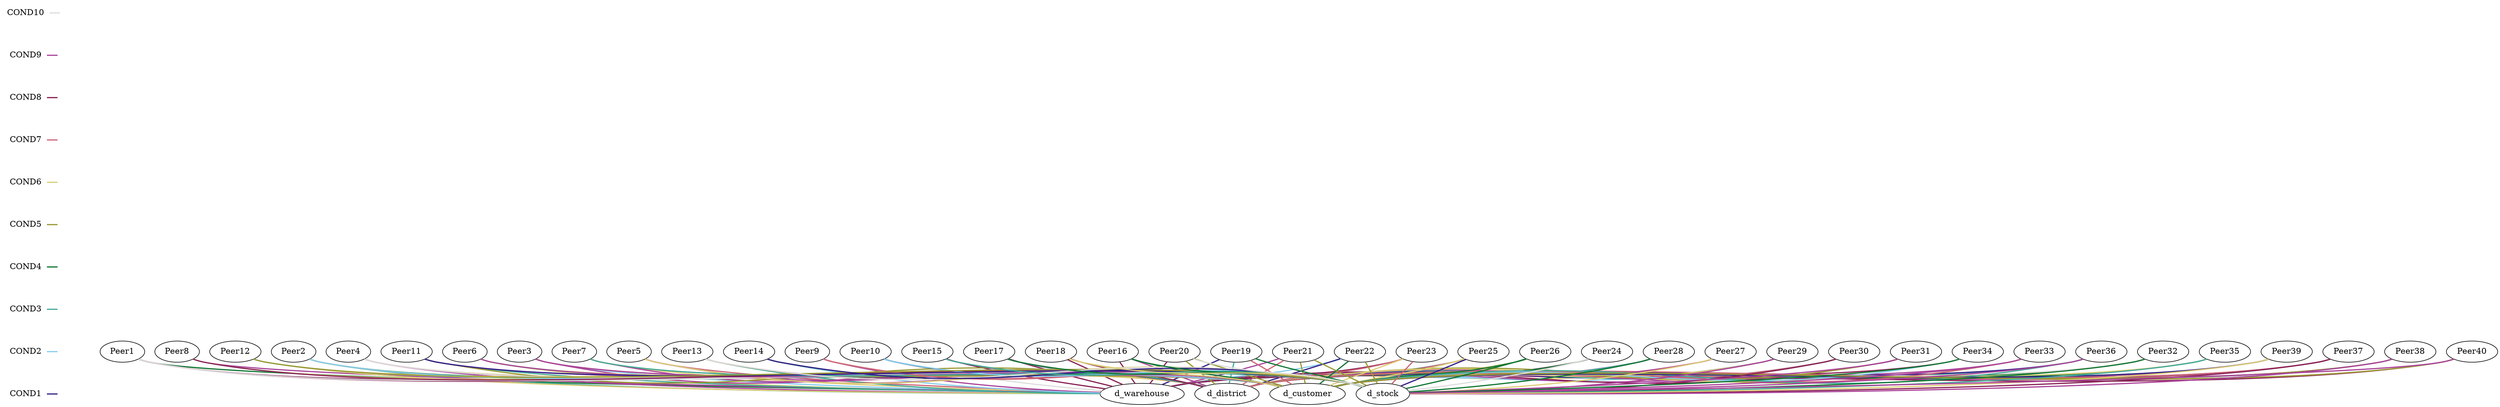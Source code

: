 graph {
	graph [rankdir=BT]
	{
		{
			rank=same rankdir=LR
			cond1 [label=COND1 shape=plaintext]
			ph_cond1 [label="" shape=plaintext]
			cond1 -- ph_cond1 [color="#332288" style=bold]
		}
		{
			rank=same rankdir=LR
			cond2 [label=COND2 shape=plaintext]
			ph_cond2 [label="" shape=plaintext]
			cond2 -- ph_cond2 [color="#88CCEE" style=bold]
		}
		{
			rank=same rankdir=LR
			cond3 [label=COND3 shape=plaintext]
			ph_cond3 [label="" shape=plaintext]
			cond3 -- ph_cond3 [color="#44AA99" style=bold]
		}
		{
			rank=same rankdir=LR
			cond4 [label=COND4 shape=plaintext]
			ph_cond4 [label="" shape=plaintext]
			cond4 -- ph_cond4 [color="#117733" style=bold]
		}
		{
			rank=same rankdir=LR
			cond5 [label=COND5 shape=plaintext]
			ph_cond5 [label="" shape=plaintext]
			cond5 -- ph_cond5 [color="#999933" style=bold]
		}
		{
			rank=same rankdir=LR
			cond6 [label=COND6 shape=plaintext]
			ph_cond6 [label="" shape=plaintext]
			cond6 -- ph_cond6 [color="#DDCC77" style=bold]
		}
		{
			rank=same rankdir=LR
			cond7 [label=COND7 shape=plaintext]
			ph_cond7 [label="" shape=plaintext]
			cond7 -- ph_cond7 [color="#CC6677" style=bold]
		}
		{
			rank=same rankdir=LR
			cond8 [label=COND8 shape=plaintext]
			ph_cond8 [label="" shape=plaintext]
			cond8 -- ph_cond8 [color="#882255" style=bold]
		}
		{
			rank=same rankdir=LR
			cond9 [label=COND9 shape=plaintext]
			ph_cond9 [label="" shape=plaintext]
			cond9 -- ph_cond9 [color="#AA4499" style=bold]
		}
		{
			rank=same rankdir=LR
			cond10 [label=COND10 shape=plaintext]
			ph_cond10 [label="" shape=plaintext]
			cond10 -- ph_cond10 [color="#DDDDDD" style=bold]
		}
		cond1 -- cond2 [style=invis]
		cond2 -- cond3 [style=invis]
		cond3 -- cond4 [style=invis]
		cond4 -- cond5 [style=invis]
		cond5 -- cond6 [style=invis]
		cond6 -- cond7 [style=invis]
		cond7 -- cond8 [style=invis]
		cond8 -- cond9 [style=invis]
		cond9 -- cond10 [style=invis]
	}
	Peer1
	Peer2
	Peer3
	Peer4
	Peer5
	Peer6
	Peer7
	Peer8
	Peer9
	Peer10
	Peer11
	Peer12
	Peer13
	Peer14
	Peer15
	Peer16
	Peer17
	Peer18
	Peer19
	Peer20
	Peer21
	Peer22
	Peer23
	Peer24
	Peer25
	Peer26
	Peer27
	Peer28
	Peer29
	Peer30
	Peer31
	Peer32
	Peer33
	Peer34
	Peer35
	Peer36
	Peer37
	Peer38
	Peer39
	Peer40
	d_warehouse
	d_warehouse -- Peer1 [color="#117733" style=bold]
	d_warehouse -- Peer2 [color="#44AA99" style=bold]
	d_warehouse -- Peer3 [color="#88CCEE" style=bold]
	d_warehouse -- Peer4 [color="#AA4499" style=bold]
	d_warehouse -- Peer5 [color="#CC6677" style=bold]
	d_warehouse -- Peer6 [color="#DDCC77" style=bold]
	d_warehouse -- Peer7 [color="#DDCC77" style=bold]
	d_warehouse -- Peer8 [color="#AA4499" style=bold]
	d_warehouse -- Peer9 [color="#AA4499" style=bold]
	d_warehouse -- Peer10 [color="#DDDDDD" style=bold]
	d_warehouse -- Peer11 [color="#44AA99" style=bold]
	d_warehouse -- Peer12 [color="#DDCC77" style=bold]
	d_warehouse -- Peer13 [color="#44AA99" style=bold]
	d_warehouse -- Peer14 [color="#88CCEE" style=bold]
	d_warehouse -- Peer15 [color="#882255" style=bold]
	d_warehouse -- Peer16 [color="#882255" style=bold]
	d_warehouse -- Peer17 [color="#882255" style=bold]
	d_warehouse -- Peer18 [color="#882255" style=bold]
	d_warehouse -- Peer19 [color="#332288" style=bold]
	d_warehouse -- Peer20 [color="#882255" style=bold]
	d_warehouse -- Peer21 [color="#AA4499" style=bold]
	d_warehouse -- Peer22 [color="#88CCEE" style=bold]
	d_warehouse -- Peer23 [color="#882255" style=bold]
	d_warehouse -- Peer24 [color="#DDCC77" style=bold]
	d_warehouse -- Peer25 [color="#44AA99" style=bold]
	d_warehouse -- Peer26 [color="#DDCC77" style=bold]
	d_warehouse -- Peer27 [color="#DDCC77" style=bold]
	d_warehouse -- Peer28 [color="#88CCEE" style=bold]
	d_warehouse -- Peer29 [color="#88CCEE" style=bold]
	d_warehouse -- Peer30 [color="#AA4499" style=bold]
	d_warehouse -- Peer31 [color="#882255" style=bold]
	d_warehouse -- Peer32 [color="#117733" style=bold]
	d_warehouse -- Peer33 [color="#AA4499" style=bold]
	d_warehouse -- Peer34 [color="#882255" style=bold]
	d_warehouse -- Peer35 [color="#117733" style=bold]
	d_warehouse -- Peer36 [color="#44AA99" style=bold]
	d_warehouse -- Peer37 [color="#CC6677" style=bold]
	d_warehouse -- Peer38 [color="#DDDDDD" style=bold]
	d_warehouse -- Peer39 [color="#AA4499" style=bold]
	d_warehouse -- Peer40 [color="#882255" style=bold]
	d_district
	d_district -- Peer1 [color="#882255" style=bold]
	d_district -- Peer2 [color="#117733" style=bold]
	d_district -- Peer3 [color="#AA4499" style=bold]
	d_district -- Peer4 [color="#DDCC77" style=bold]
	d_district -- Peer5 [color="#AA4499" style=bold]
	d_district -- Peer6 [color="#DDCC77" style=bold]
	d_district -- Peer7 [color="#AA4499" style=bold]
	d_district -- Peer8 [color="#DDCC77" style=bold]
	d_district -- Peer9 [color="#DDDDDD" style=bold]
	d_district -- Peer10 [color="#117733" style=bold]
	d_district -- Peer11 [color="#999933" style=bold]
	d_district -- Peer12 [color="#DDCC77" style=bold]
	d_district -- Peer13 [color="#882255" style=bold]
	d_district -- Peer14 [color="#DDCC77" style=bold]
	d_district -- Peer15 [color="#332288" style=bold]
	d_district -- Peer16 [color="#AA4499" style=bold]
	d_district -- Peer17 [color="#44AA99" style=bold]
	d_district -- Peer18 [color="#882255" style=bold]
	d_district -- Peer19 [color="#44AA99" style=bold]
	d_district -- Peer20 [color="#999933" style=bold]
	d_district -- Peer21 [color="#CC6677" style=bold]
	d_district -- Peer22 [color="#332288" style=bold]
	d_district -- Peer23 [color="#CC6677" style=bold]
	d_district -- Peer24 [color="#AA4499" style=bold]
	d_district -- Peer25 [color="#CC6677" style=bold]
	d_district -- Peer26 [color="#DDCC77" style=bold]
	d_district -- Peer27 [color="#CC6677" style=bold]
	d_district -- Peer28 [color="#AA4499" style=bold]
	d_district -- Peer29 [color="#332288" style=bold]
	d_district -- Peer30 [color="#44AA99" style=bold]
	d_district -- Peer31 [color="#AA4499" style=bold]
	d_district -- Peer32 [color="#999933" style=bold]
	d_district -- Peer33 [color="#999933" style=bold]
	d_district -- Peer34 [color="#DDCC77" style=bold]
	d_district -- Peer35 [color="#44AA99" style=bold]
	d_district -- Peer36 [color="#332288" style=bold]
	d_district -- Peer37 [color="#332288" style=bold]
	d_district -- Peer38 [color="#332288" style=bold]
	d_district -- Peer39 [color="#999933" style=bold]
	d_district -- Peer40 [color="#CC6677" style=bold]
	d_customer
	d_customer -- Peer1 [color="#882255" style=bold]
	d_customer -- Peer2 [color="#999933" style=bold]
	d_customer -- Peer3 [color="#CC6677" style=bold]
	d_customer -- Peer4 [color="#AA4499" style=bold]
	d_customer -- Peer5 [color="#AA4499" style=bold]
	d_customer -- Peer6 [color="#44AA99" style=bold]
	d_customer -- Peer7 [color="#999933" style=bold]
	d_customer -- Peer8 [color="#DDDDDD" style=bold]
	d_customer -- Peer9 [color="#CC6677" style=bold]
	d_customer -- Peer10 [color="#332288" style=bold]
	d_customer -- Peer11 [color="#AA4499" style=bold]
	d_customer -- Peer12 [color="#88CCEE" style=bold]
	d_customer -- Peer13 [color="#999933" style=bold]
	d_customer -- Peer14 [color="#117733" style=bold]
	d_customer -- Peer15 [color="#CC6677" style=bold]
	d_customer -- Peer16 [color="#117733" style=bold]
	d_customer -- Peer17 [color="#AA4499" style=bold]
	d_customer -- Peer18 [color="#DDCC77" style=bold]
	d_customer -- Peer19 [color="#CC6677" style=bold]
	d_customer -- Peer20 [color="#999933" style=bold]
	d_customer -- Peer21 [color="#999933" style=bold]
	d_customer -- Peer22 [color="#117733" style=bold]
	d_customer -- Peer23 [color="#DDCC77" style=bold]
	d_customer -- Peer24 [color="#117733" style=bold]
	d_customer -- Peer25 [color="#DDCC77" style=bold]
	d_customer -- Peer26 [color="#117733" style=bold]
	d_customer -- Peer27 [color="#AA4499" style=bold]
	d_customer -- Peer28 [color="#44AA99" style=bold]
	d_customer -- Peer29 [color="#DDCC77" style=bold]
	d_customer -- Peer30 [color="#CC6677" style=bold]
	d_customer -- Peer31 [color="#999933" style=bold]
	d_customer -- Peer32 [color="#DDDDDD" style=bold]
	d_customer -- Peer33 [color="#CC6677" style=bold]
	d_customer -- Peer34 [color="#88CCEE" style=bold]
	d_customer -- Peer35 [color="#DDCC77" style=bold]
	d_customer -- Peer36 [color="#44AA99" style=bold]
	d_customer -- Peer37 [color="#CC6677" style=bold]
	d_customer -- Peer38 [color="#999933" style=bold]
	d_customer -- Peer39 [color="#332288" style=bold]
	d_customer -- Peer40 [color="#999933" style=bold]
	d_stock
	d_stock -- Peer1 [color="#DDDDDD" style=bold]
	d_stock -- Peer2 [color="#88CCEE" style=bold]
	d_stock -- Peer3 [color="#AA4499" style=bold]
	d_stock -- Peer4 [color="#DDDDDD" style=bold]
	d_stock -- Peer5 [color="#DDCC77" style=bold]
	d_stock -- Peer6 [color="#AA4499" style=bold]
	d_stock -- Peer7 [color="#44AA99" style=bold]
	d_stock -- Peer8 [color="#882255" style=bold]
	d_stock -- Peer9 [color="#CC6677" style=bold]
	d_stock -- Peer10 [color="#88CCEE" style=bold]
	d_stock -- Peer11 [color="#332288" style=bold]
	d_stock -- Peer12 [color="#999933" style=bold]
	d_stock -- Peer13 [color="#DDDDDD" style=bold]
	d_stock -- Peer14 [color="#332288" style=bold]
	d_stock -- Peer15 [color="#44AA99" style=bold]
	d_stock -- Peer16 [color="#117733" style=bold]
	d_stock -- Peer17 [color="#117733" style=bold]
	d_stock -- Peer18 [color="#DDCC77" style=bold]
	d_stock -- Peer19 [color="#117733" style=bold]
	d_stock -- Peer20 [color="#DDDDDD" style=bold]
	d_stock -- Peer21 [color="#999933" style=bold]
	d_stock -- Peer22 [color="#999933" style=bold]
	d_stock -- Peer23 [color="#CC6677" style=bold]
	d_stock -- Peer24 [color="#DDDDDD" style=bold]
	d_stock -- Peer25 [color="#332288" style=bold]
	d_stock -- Peer26 [color="#117733" style=bold]
	d_stock -- Peer27 [color="#DDCC77" style=bold]
	d_stock -- Peer28 [color="#117733" style=bold]
	d_stock -- Peer29 [color="#AA4499" style=bold]
	d_stock -- Peer30 [color="#882255" style=bold]
	d_stock -- Peer31 [color="#AA4499" style=bold]
	d_stock -- Peer32 [color="#117733" style=bold]
	d_stock -- Peer33 [color="#AA4499" style=bold]
	d_stock -- Peer34 [color="#117733" style=bold]
	d_stock -- Peer35 [color="#44AA99" style=bold]
	d_stock -- Peer36 [color="#AA4499" style=bold]
	d_stock -- Peer37 [color="#882255" style=bold]
	d_stock -- Peer38 [color="#AA4499" style=bold]
	d_stock -- Peer39 [color="#DDCC77" style=bold]
	d_stock -- Peer40 [color="#AA4499" style=bold]
}
